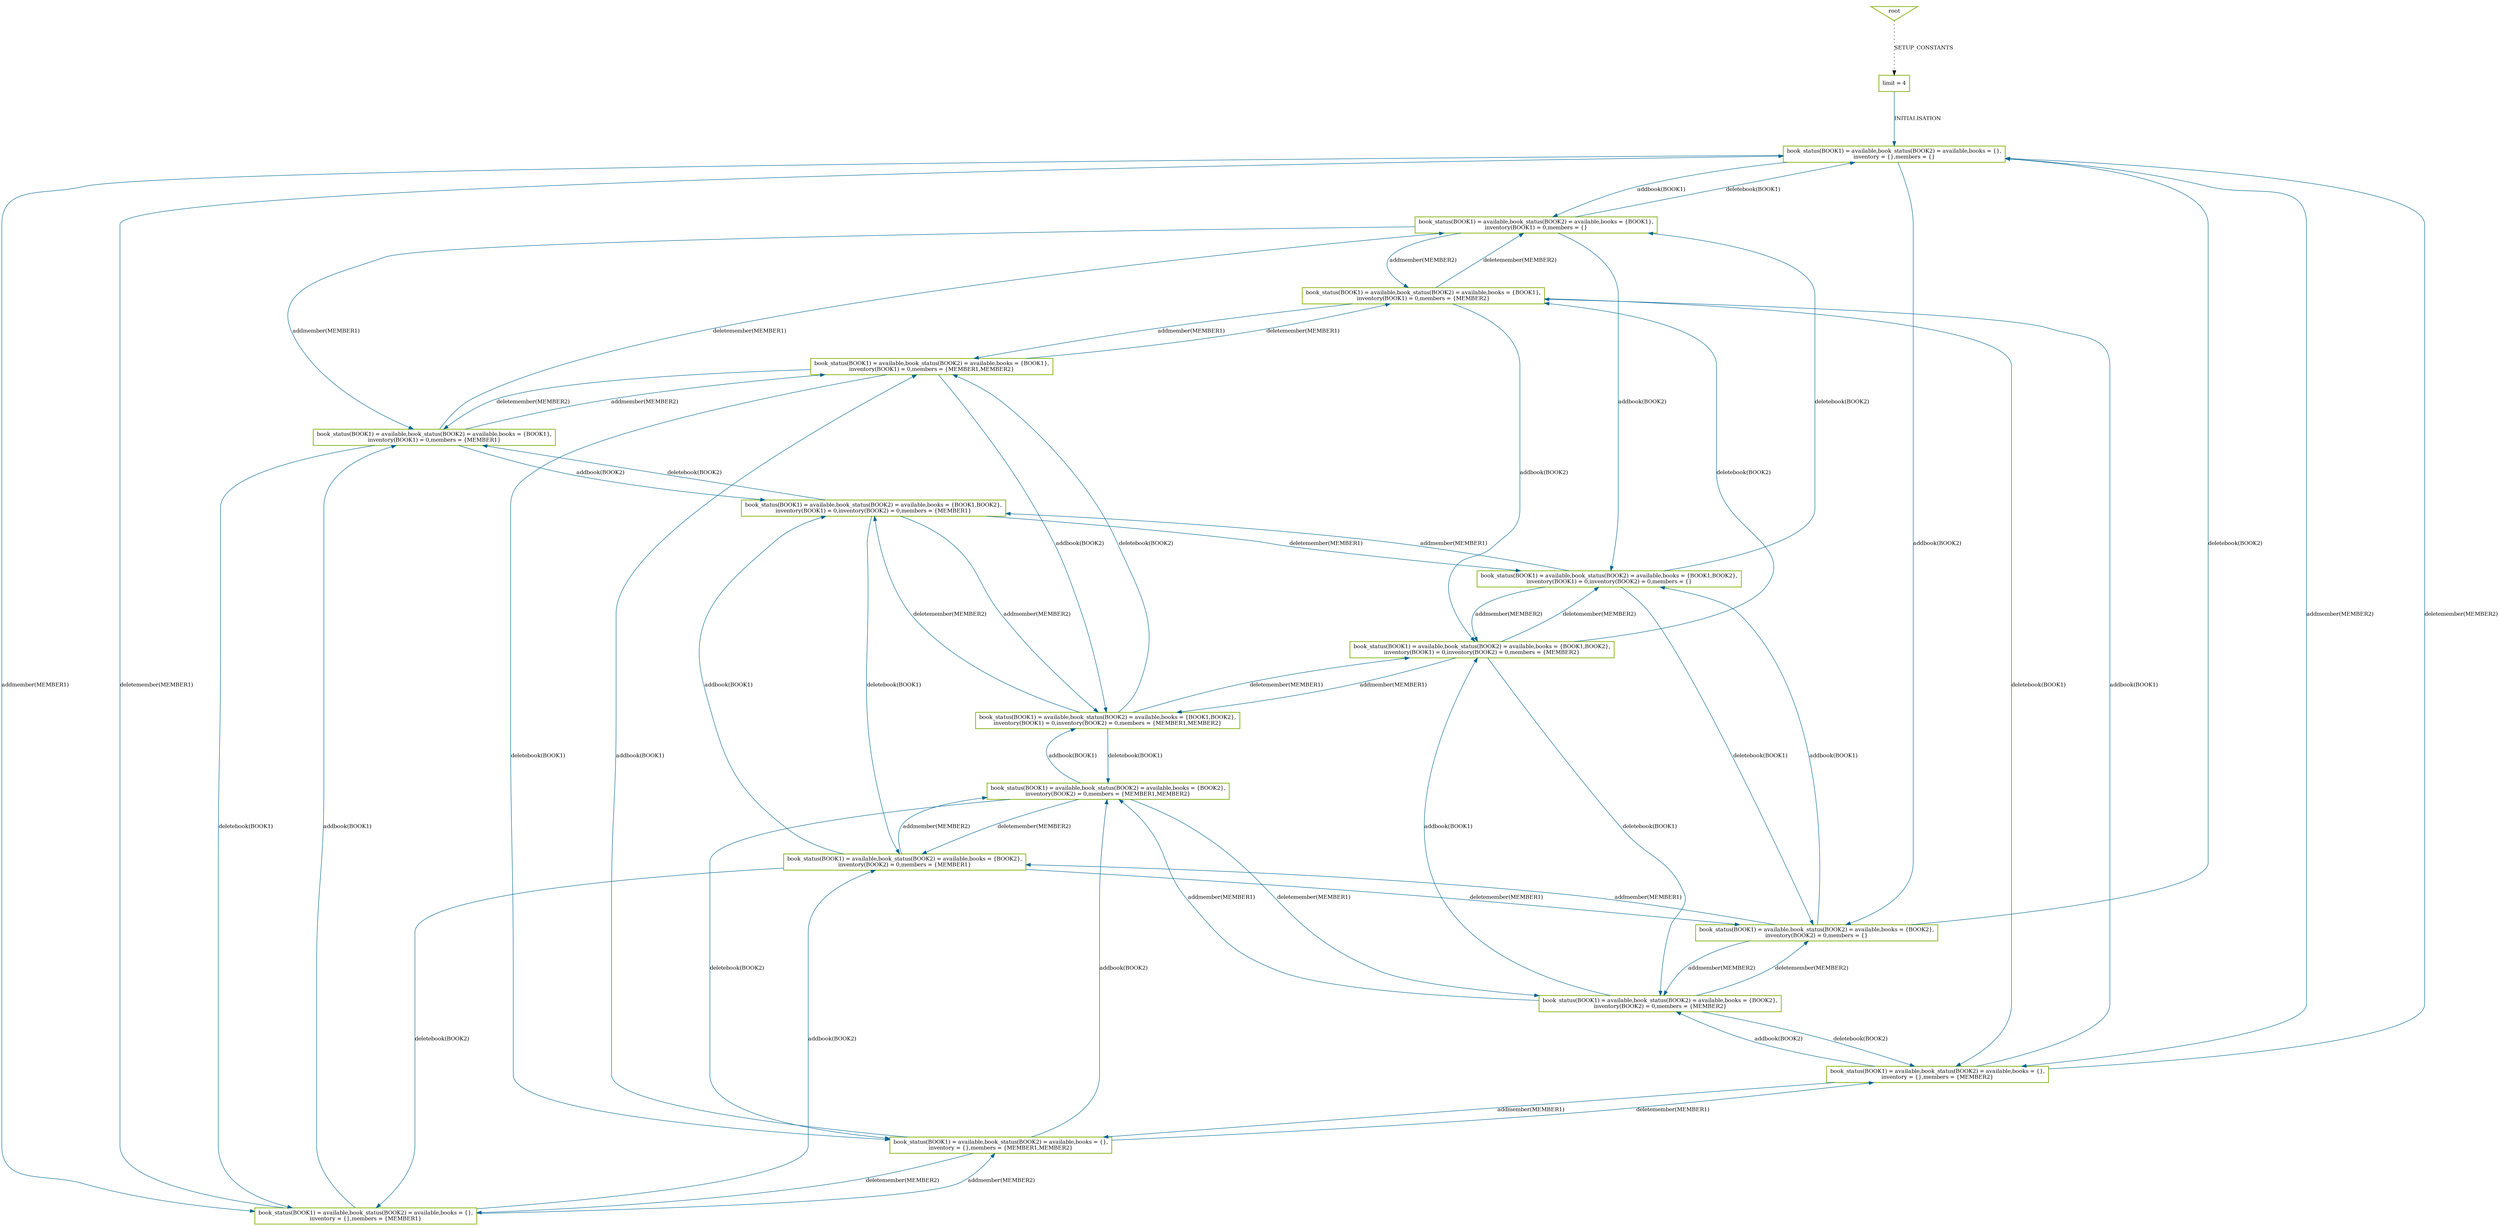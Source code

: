 digraph visited_states {
graph [nodesep=1.5, ranksep=1.5];
root [shape=invtriangle, color="#99BF38", fontsize=12, penwidth=2, label="root"];

root -> 0 [style = dotted, color = black, label="SETUP_CONSTANTS", fontsize=12];

0 [shape=box, color="#99BF38", fontsize=12, penwidth=2, label="limit = 4"];

0 -> 1 [color = "#006391", label="INITIALISATION", fontsize=12];

1 [shape=box, color="#99BF38", fontsize=12, penwidth=2, label="book_status(BOOK1) = available,book_status(BOOK2) = available,books = \{\},\ninventory = \{\},members = \{\}"];

1 -> 2 [color = "#006391", label="addbook(BOOK1)", fontsize=12];
1 -> 3 [color = "#006391", label="addbook(BOOK2)", fontsize=12];
1 -> 4 [color = "#006391", label="addmember(MEMBER1)", fontsize=12];
1 -> 5 [color = "#006391", label="addmember(MEMBER2)", fontsize=12];

2 [shape=box, color="#99BF38", fontsize=12, penwidth=2, label="book_status(BOOK1) = available,book_status(BOOK2) = available,books = \{BOOK1\},\ninventory(BOOK1) = 0,members = \{\}"];

2 -> 6 [color = "#006391", label="addbook(BOOK2)", fontsize=12];
2 -> 1 [color = "#006391", label="deletebook(BOOK1)", fontsize=12];
2 -> 7 [color = "#006391", label="addmember(MEMBER1)", fontsize=12];
2 -> 8 [color = "#006391", label="addmember(MEMBER2)", fontsize=12];

3 [shape=box, color="#99BF38", fontsize=12, penwidth=2, label="book_status(BOOK1) = available,book_status(BOOK2) = available,books = \{BOOK2\},\ninventory(BOOK2) = 0,members = \{\}"];

3 -> 6 [color = "#006391", label="addbook(BOOK1)", fontsize=12];
3 -> 1 [color = "#006391", label="deletebook(BOOK2)", fontsize=12];
3 -> 13 [color = "#006391", label="addmember(MEMBER1)", fontsize=12];
3 -> 9 [color = "#006391", label="addmember(MEMBER2)", fontsize=12];

4 [shape=box, color="#99BF38", fontsize=12, penwidth=2, label="book_status(BOOK1) = available,book_status(BOOK2) = available,books = \{\},\ninventory = \{\},members = \{MEMBER1\}"];

4 -> 7 [color = "#006391", label="addbook(BOOK1)", fontsize=12];
4 -> 13 [color = "#006391", label="addbook(BOOK2)", fontsize=12];
4 -> 10 [color = "#006391", label="addmember(MEMBER2)", fontsize=12];
4 -> 1 [color = "#006391", label="deletemember(MEMBER1)", fontsize=12];

5 [shape=box, color="#99BF38", fontsize=12, penwidth=2, label="book_status(BOOK1) = available,book_status(BOOK2) = available,books = \{\},\ninventory = \{\},members = \{MEMBER2\}"];

5 -> 8 [color = "#006391", label="addbook(BOOK1)", fontsize=12];
5 -> 9 [color = "#006391", label="addbook(BOOK2)", fontsize=12];
5 -> 10 [color = "#006391", label="addmember(MEMBER1)", fontsize=12];
5 -> 1 [color = "#006391", label="deletemember(MEMBER2)", fontsize=12];

6 [shape=box, color="#99BF38", fontsize=12, penwidth=2, label="book_status(BOOK1) = available,book_status(BOOK2) = available,books = \{BOOK1,BOOK2\},\ninventory(BOOK1) = 0,inventory(BOOK2) = 0,members = \{\}"];

6 -> 3 [color = "#006391", label="deletebook(BOOK1)", fontsize=12];
6 -> 2 [color = "#006391", label="deletebook(BOOK2)", fontsize=12];
6 -> 14 [color = "#006391", label="addmember(MEMBER1)", fontsize=12];
6 -> 15 [color = "#006391", label="addmember(MEMBER2)", fontsize=12];

7 [shape=box, color="#99BF38", fontsize=12, penwidth=2, label="book_status(BOOK1) = available,book_status(BOOK2) = available,books = \{BOOK1\},\ninventory(BOOK1) = 0,members = \{MEMBER1\}"];

7 -> 14 [color = "#006391", label="addbook(BOOK2)", fontsize=12];
7 -> 4 [color = "#006391", label="deletebook(BOOK1)", fontsize=12];
7 -> 11 [color = "#006391", label="addmember(MEMBER2)", fontsize=12];
7 -> 2 [color = "#006391", label="deletemember(MEMBER1)", fontsize=12];

8 [shape=box, color="#99BF38", fontsize=12, penwidth=2, label="book_status(BOOK1) = available,book_status(BOOK2) = available,books = \{BOOK1\},\ninventory(BOOK1) = 0,members = \{MEMBER2\}"];

8 -> 15 [color = "#006391", label="addbook(BOOK2)", fontsize=12];
8 -> 5 [color = "#006391", label="deletebook(BOOK1)", fontsize=12];
8 -> 11 [color = "#006391", label="addmember(MEMBER1)", fontsize=12];
8 -> 2 [color = "#006391", label="deletemember(MEMBER2)", fontsize=12];

9 [shape=box, color="#99BF38", fontsize=12, penwidth=2, label="book_status(BOOK1) = available,book_status(BOOK2) = available,books = \{BOOK2\},\ninventory(BOOK2) = 0,members = \{MEMBER2\}"];

9 -> 15 [color = "#006391", label="addbook(BOOK1)", fontsize=12];
9 -> 5 [color = "#006391", label="deletebook(BOOK2)", fontsize=12];
9 -> 12 [color = "#006391", label="addmember(MEMBER1)", fontsize=12];
9 -> 3 [color = "#006391", label="deletemember(MEMBER2)", fontsize=12];

10 [shape=box, color="#99BF38", fontsize=12, penwidth=2, label="book_status(BOOK1) = available,book_status(BOOK2) = available,books = \{\},\ninventory = \{\},members = \{MEMBER1,MEMBER2\}"];

10 -> 11 [color = "#006391", label="addbook(BOOK1)", fontsize=12];
10 -> 12 [color = "#006391", label="addbook(BOOK2)", fontsize=12];
10 -> 5 [color = "#006391", label="deletemember(MEMBER1)", fontsize=12];
10 -> 4 [color = "#006391", label="deletemember(MEMBER2)", fontsize=12];

11 [shape=box, color="#99BF38", fontsize=12, penwidth=2, label="book_status(BOOK1) = available,book_status(BOOK2) = available,books = \{BOOK1\},\ninventory(BOOK1) = 0,members = \{MEMBER1,MEMBER2\}"];

11 -> 16 [color = "#006391", label="addbook(BOOK2)", fontsize=12];
11 -> 10 [color = "#006391", label="deletebook(BOOK1)", fontsize=12];
11 -> 8 [color = "#006391", label="deletemember(MEMBER1)", fontsize=12];
11 -> 7 [color = "#006391", label="deletemember(MEMBER2)", fontsize=12];

12 [shape=box, color="#99BF38", fontsize=12, penwidth=2, label="book_status(BOOK1) = available,book_status(BOOK2) = available,books = \{BOOK2\},\ninventory(BOOK2) = 0,members = \{MEMBER1,MEMBER2\}"];

12 -> 16 [color = "#006391", label="addbook(BOOK1)", fontsize=12];
12 -> 10 [color = "#006391", label="deletebook(BOOK2)", fontsize=12];
12 -> 9 [color = "#006391", label="deletemember(MEMBER1)", fontsize=12];
12 -> 13 [color = "#006391", label="deletemember(MEMBER2)", fontsize=12];

13 [shape=box, color="#99BF38", fontsize=12, penwidth=2, label="book_status(BOOK1) = available,book_status(BOOK2) = available,books = \{BOOK2\},\ninventory(BOOK2) = 0,members = \{MEMBER1\}"];

13 -> 14 [color = "#006391", label="addbook(BOOK1)", fontsize=12];
13 -> 4 [color = "#006391", label="deletebook(BOOK2)", fontsize=12];
13 -> 12 [color = "#006391", label="addmember(MEMBER2)", fontsize=12];
13 -> 3 [color = "#006391", label="deletemember(MEMBER1)", fontsize=12];

14 [shape=box, color="#99BF38", fontsize=12, penwidth=2, label="book_status(BOOK1) = available,book_status(BOOK2) = available,books = \{BOOK1,BOOK2\},\ninventory(BOOK1) = 0,inventory(BOOK2) = 0,members = \{MEMBER1\}"];

14 -> 13 [color = "#006391", label="deletebook(BOOK1)", fontsize=12];
14 -> 7 [color = "#006391", label="deletebook(BOOK2)", fontsize=12];
14 -> 16 [color = "#006391", label="addmember(MEMBER2)", fontsize=12];
14 -> 6 [color = "#006391", label="deletemember(MEMBER1)", fontsize=12];

15 [shape=box, color="#99BF38", fontsize=12, penwidth=2, label="book_status(BOOK1) = available,book_status(BOOK2) = available,books = \{BOOK1,BOOK2\},\ninventory(BOOK1) = 0,inventory(BOOK2) = 0,members = \{MEMBER2\}"];

15 -> 9 [color = "#006391", label="deletebook(BOOK1)", fontsize=12];
15 -> 8 [color = "#006391", label="deletebook(BOOK2)", fontsize=12];
15 -> 16 [color = "#006391", label="addmember(MEMBER1)", fontsize=12];
15 -> 6 [color = "#006391", label="deletemember(MEMBER2)", fontsize=12];

16 [shape=box, color="#99BF38", fontsize=12, penwidth=2, label="book_status(BOOK1) = available,book_status(BOOK2) = available,books = \{BOOK1,BOOK2\},\ninventory(BOOK1) = 0,inventory(BOOK2) = 0,members = \{MEMBER1,MEMBER2\}"];

16 -> 12 [color = "#006391", label="deletebook(BOOK1)", fontsize=12];
16 -> 11 [color = "#006391", label="deletebook(BOOK2)", fontsize=12];
16 -> 15 [color = "#006391", label="deletemember(MEMBER1)", fontsize=12];
16 -> 14 [color = "#006391", label="deletemember(MEMBER2)", fontsize=12];

}
